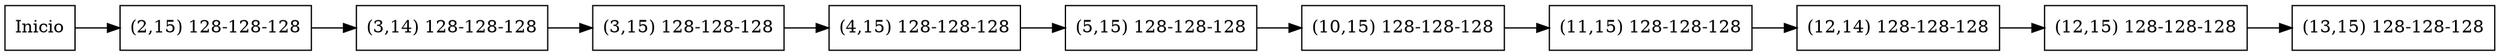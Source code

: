 digraph firsGraph{
node [shape=record];
rankdir=LR;
node0 [label=" Inicio "];
node1[label="(2,15) 128-128-128"];
node0-> node1;
node2[label="(3,14) 128-128-128"];
node1-> node2;
node3[label="(3,15) 128-128-128"];
node2-> node3;
node4[label="(4,15) 128-128-128"];
node3-> node4;
node5[label="(5,15) 128-128-128"];
node4-> node5;
node6[label="(10,15) 128-128-128"];
node5-> node6;
node7[label="(11,15) 128-128-128"];
node6-> node7;
node8[label="(12,14) 128-128-128"];
node7-> node8;
node9[label="(12,15) 128-128-128"];
node8-> node9;
node10[label="(13,15) 128-128-128"];
node9-> node10;
}
